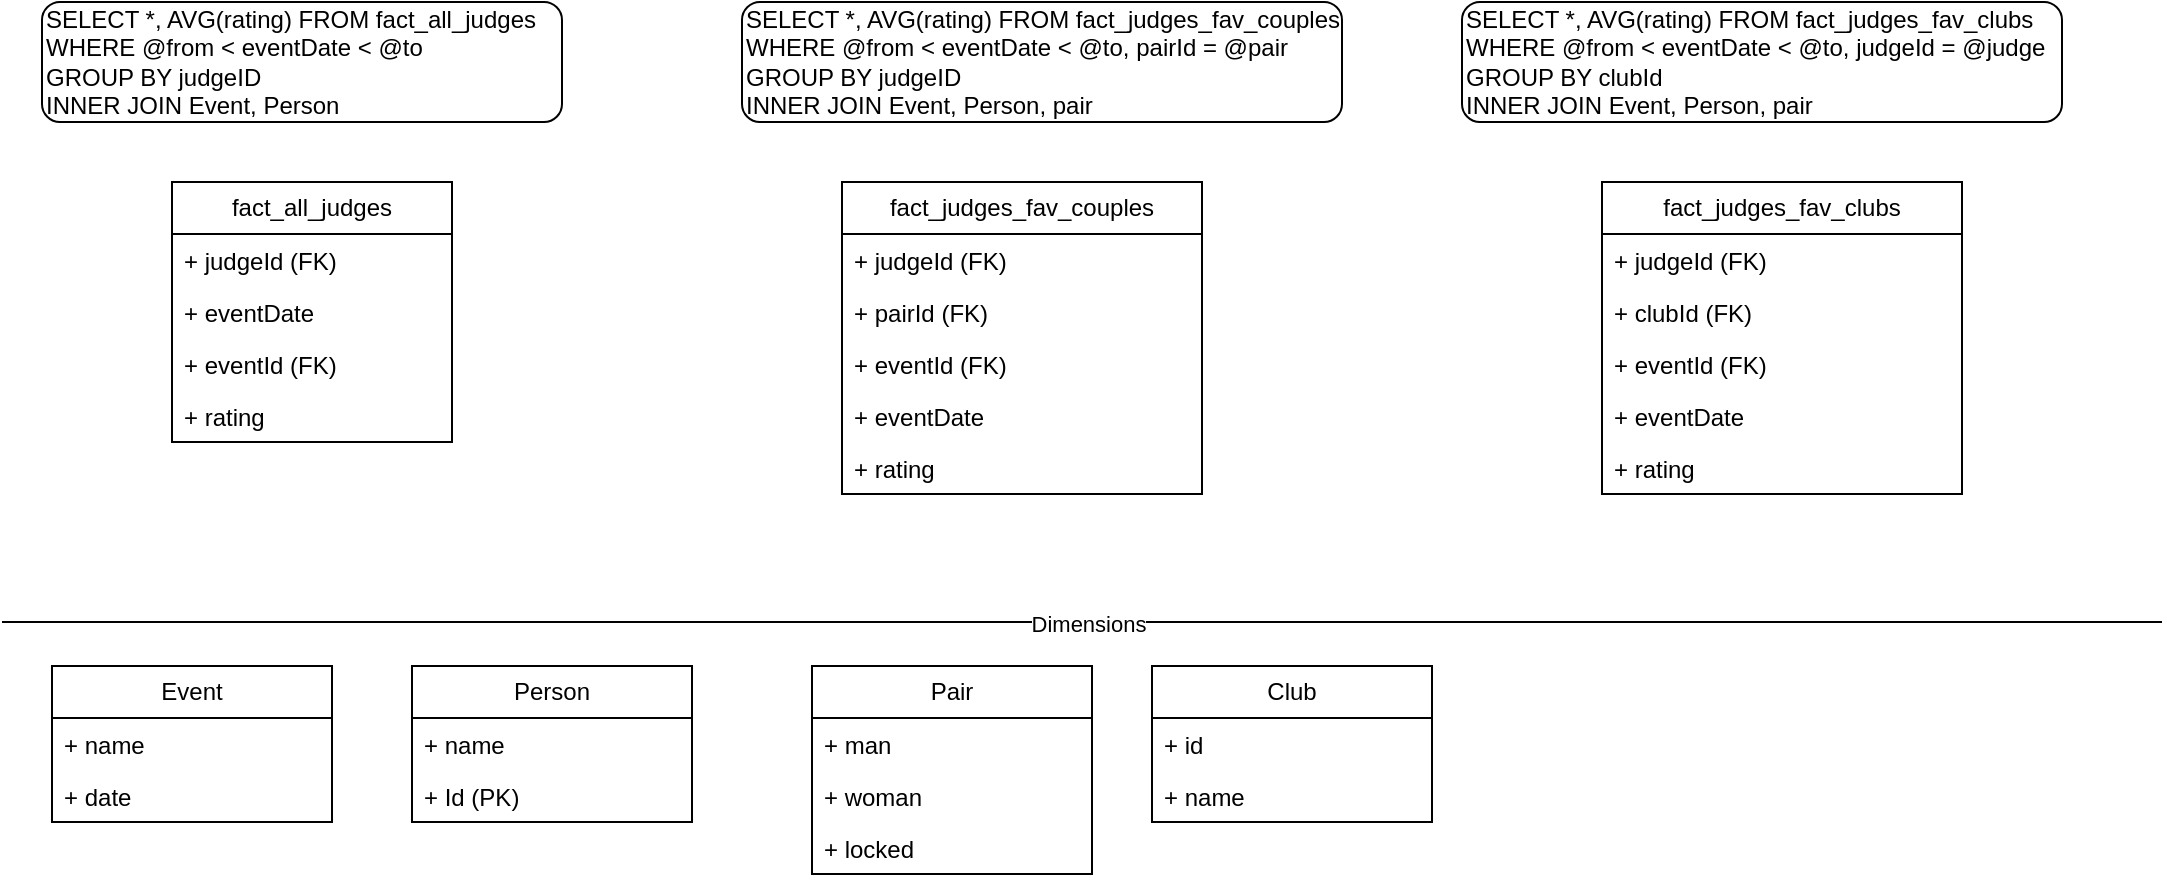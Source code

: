 <mxfile version="27.0.5">
  <diagram name="Page-1" id="D0pl79FA9ybvtwi86C7g">
    <mxGraphModel dx="570" dy="413" grid="1" gridSize="10" guides="1" tooltips="1" connect="1" arrows="1" fold="1" page="1" pageScale="1" pageWidth="850" pageHeight="1100" math="0" shadow="0">
      <root>
        <mxCell id="0" />
        <mxCell id="1" parent="0" />
        <mxCell id="2hkqWVggutcNHSD7GM5a-5" value="fact_all_judges" style="swimlane;fontStyle=0;childLayout=stackLayout;horizontal=1;startSize=26;fillColor=none;horizontalStack=0;resizeParent=1;resizeParentMax=0;resizeLast=0;collapsible=1;marginBottom=0;whiteSpace=wrap;html=1;" parent="1" vertex="1">
          <mxGeometry x="105" y="130" width="140" height="130" as="geometry">
            <mxRectangle x="340" y="30" width="100" height="30" as="alternateBounds" />
          </mxGeometry>
        </mxCell>
        <mxCell id="2hkqWVggutcNHSD7GM5a-17" value="+ judgeId (FK)" style="text;strokeColor=none;fillColor=none;align=left;verticalAlign=top;spacingLeft=4;spacingRight=4;overflow=hidden;rotatable=0;points=[[0,0.5],[1,0.5]];portConstraint=eastwest;whiteSpace=wrap;html=1;" parent="2hkqWVggutcNHSD7GM5a-5" vertex="1">
          <mxGeometry y="26" width="140" height="26" as="geometry" />
        </mxCell>
        <mxCell id="2hkqWVggutcNHSD7GM5a-11" value="+ eventDate" style="text;strokeColor=none;fillColor=none;align=left;verticalAlign=top;spacingLeft=4;spacingRight=4;overflow=hidden;rotatable=0;points=[[0,0.5],[1,0.5]];portConstraint=eastwest;whiteSpace=wrap;html=1;" parent="2hkqWVggutcNHSD7GM5a-5" vertex="1">
          <mxGeometry y="52" width="140" height="26" as="geometry" />
        </mxCell>
        <mxCell id="2hkqWVggutcNHSD7GM5a-18" value="+ eventId (FK)" style="text;strokeColor=none;fillColor=none;align=left;verticalAlign=top;spacingLeft=4;spacingRight=4;overflow=hidden;rotatable=0;points=[[0,0.5],[1,0.5]];portConstraint=eastwest;whiteSpace=wrap;html=1;" parent="2hkqWVggutcNHSD7GM5a-5" vertex="1">
          <mxGeometry y="78" width="140" height="26" as="geometry" />
        </mxCell>
        <mxCell id="2hkqWVggutcNHSD7GM5a-12" value="+ rating" style="text;strokeColor=none;fillColor=none;align=left;verticalAlign=top;spacingLeft=4;spacingRight=4;overflow=hidden;rotatable=0;points=[[0,0.5],[1,0.5]];portConstraint=eastwest;whiteSpace=wrap;html=1;" parent="2hkqWVggutcNHSD7GM5a-5" vertex="1">
          <mxGeometry y="104" width="140" height="26" as="geometry" />
        </mxCell>
        <mxCell id="2hkqWVggutcNHSD7GM5a-13" value="Person" style="swimlane;fontStyle=0;childLayout=stackLayout;horizontal=1;startSize=26;fillColor=none;horizontalStack=0;resizeParent=1;resizeParentMax=0;resizeLast=0;collapsible=1;marginBottom=0;whiteSpace=wrap;html=1;" parent="1" vertex="1">
          <mxGeometry x="225" y="372" width="140" height="78" as="geometry">
            <mxRectangle x="340" y="30" width="100" height="30" as="alternateBounds" />
          </mxGeometry>
        </mxCell>
        <mxCell id="2hkqWVggutcNHSD7GM5a-14" value="+ name" style="text;strokeColor=none;fillColor=none;align=left;verticalAlign=top;spacingLeft=4;spacingRight=4;overflow=hidden;rotatable=0;points=[[0,0.5],[1,0.5]];portConstraint=eastwest;whiteSpace=wrap;html=1;" parent="2hkqWVggutcNHSD7GM5a-13" vertex="1">
          <mxGeometry y="26" width="140" height="26" as="geometry" />
        </mxCell>
        <mxCell id="2hkqWVggutcNHSD7GM5a-16" value="+ Id (PK)" style="text;strokeColor=none;fillColor=none;align=left;verticalAlign=top;spacingLeft=4;spacingRight=4;overflow=hidden;rotatable=0;points=[[0,0.5],[1,0.5]];portConstraint=eastwest;whiteSpace=wrap;html=1;" parent="2hkqWVggutcNHSD7GM5a-13" vertex="1">
          <mxGeometry y="52" width="140" height="26" as="geometry" />
        </mxCell>
        <mxCell id="2hkqWVggutcNHSD7GM5a-19" value="Event" style="swimlane;fontStyle=0;childLayout=stackLayout;horizontal=1;startSize=26;fillColor=none;horizontalStack=0;resizeParent=1;resizeParentMax=0;resizeLast=0;collapsible=1;marginBottom=0;whiteSpace=wrap;html=1;" parent="1" vertex="1">
          <mxGeometry x="45" y="372" width="140" height="78" as="geometry">
            <mxRectangle x="340" y="30" width="100" height="30" as="alternateBounds" />
          </mxGeometry>
        </mxCell>
        <mxCell id="2hkqWVggutcNHSD7GM5a-20" value="+ name" style="text;strokeColor=none;fillColor=none;align=left;verticalAlign=top;spacingLeft=4;spacingRight=4;overflow=hidden;rotatable=0;points=[[0,0.5],[1,0.5]];portConstraint=eastwest;whiteSpace=wrap;html=1;" parent="2hkqWVggutcNHSD7GM5a-19" vertex="1">
          <mxGeometry y="26" width="140" height="26" as="geometry" />
        </mxCell>
        <mxCell id="2hkqWVggutcNHSD7GM5a-21" value="+ date" style="text;strokeColor=none;fillColor=none;align=left;verticalAlign=top;spacingLeft=4;spacingRight=4;overflow=hidden;rotatable=0;points=[[0,0.5],[1,0.5]];portConstraint=eastwest;whiteSpace=wrap;html=1;" parent="2hkqWVggutcNHSD7GM5a-19" vertex="1">
          <mxGeometry y="52" width="140" height="26" as="geometry" />
        </mxCell>
        <mxCell id="2hkqWVggutcNHSD7GM5a-22" value="fact_judges_fav_couples" style="swimlane;fontStyle=0;childLayout=stackLayout;horizontal=1;startSize=26;fillColor=none;horizontalStack=0;resizeParent=1;resizeParentMax=0;resizeLast=0;collapsible=1;marginBottom=0;whiteSpace=wrap;html=1;" parent="1" vertex="1">
          <mxGeometry x="440" y="130" width="180" height="156" as="geometry">
            <mxRectangle x="340" y="30" width="100" height="30" as="alternateBounds" />
          </mxGeometry>
        </mxCell>
        <mxCell id="2hkqWVggutcNHSD7GM5a-23" value="+ judgeId (FK)" style="text;strokeColor=none;fillColor=none;align=left;verticalAlign=top;spacingLeft=4;spacingRight=4;overflow=hidden;rotatable=0;points=[[0,0.5],[1,0.5]];portConstraint=eastwest;whiteSpace=wrap;html=1;" parent="2hkqWVggutcNHSD7GM5a-22" vertex="1">
          <mxGeometry y="26" width="180" height="26" as="geometry" />
        </mxCell>
        <mxCell id="2hkqWVggutcNHSD7GM5a-28" value="+ pairId (FK)" style="text;strokeColor=none;fillColor=none;align=left;verticalAlign=top;spacingLeft=4;spacingRight=4;overflow=hidden;rotatable=0;points=[[0,0.5],[1,0.5]];portConstraint=eastwest;whiteSpace=wrap;html=1;" parent="2hkqWVggutcNHSD7GM5a-22" vertex="1">
          <mxGeometry y="52" width="180" height="26" as="geometry" />
        </mxCell>
        <mxCell id="2hkqWVggutcNHSD7GM5a-29" value="+ eventId (FK)" style="text;strokeColor=none;fillColor=none;align=left;verticalAlign=top;spacingLeft=4;spacingRight=4;overflow=hidden;rotatable=0;points=[[0,0.5],[1,0.5]];portConstraint=eastwest;whiteSpace=wrap;html=1;" parent="2hkqWVggutcNHSD7GM5a-22" vertex="1">
          <mxGeometry y="78" width="180" height="26" as="geometry" />
        </mxCell>
        <mxCell id="2hkqWVggutcNHSD7GM5a-24" value="+ eventDate" style="text;strokeColor=none;fillColor=none;align=left;verticalAlign=top;spacingLeft=4;spacingRight=4;overflow=hidden;rotatable=0;points=[[0,0.5],[1,0.5]];portConstraint=eastwest;whiteSpace=wrap;html=1;" parent="2hkqWVggutcNHSD7GM5a-22" vertex="1">
          <mxGeometry y="104" width="180" height="26" as="geometry" />
        </mxCell>
        <mxCell id="2hkqWVggutcNHSD7GM5a-26" value="+ rating" style="text;strokeColor=none;fillColor=none;align=left;verticalAlign=top;spacingLeft=4;spacingRight=4;overflow=hidden;rotatable=0;points=[[0,0.5],[1,0.5]];portConstraint=eastwest;whiteSpace=wrap;html=1;" parent="2hkqWVggutcNHSD7GM5a-22" vertex="1">
          <mxGeometry y="130" width="180" height="26" as="geometry" />
        </mxCell>
        <mxCell id="2hkqWVggutcNHSD7GM5a-30" value="fact_judges_fav_clubs" style="swimlane;fontStyle=0;childLayout=stackLayout;horizontal=1;startSize=26;fillColor=none;horizontalStack=0;resizeParent=1;resizeParentMax=0;resizeLast=0;collapsible=1;marginBottom=0;whiteSpace=wrap;html=1;" parent="1" vertex="1">
          <mxGeometry x="820" y="130" width="180" height="156" as="geometry">
            <mxRectangle x="340" y="30" width="100" height="30" as="alternateBounds" />
          </mxGeometry>
        </mxCell>
        <mxCell id="2hkqWVggutcNHSD7GM5a-31" value="+ judgeId (FK)" style="text;strokeColor=none;fillColor=none;align=left;verticalAlign=top;spacingLeft=4;spacingRight=4;overflow=hidden;rotatable=0;points=[[0,0.5],[1,0.5]];portConstraint=eastwest;whiteSpace=wrap;html=1;" parent="2hkqWVggutcNHSD7GM5a-30" vertex="1">
          <mxGeometry y="26" width="180" height="26" as="geometry" />
        </mxCell>
        <mxCell id="2hkqWVggutcNHSD7GM5a-32" value="+ clubId (FK)" style="text;strokeColor=none;fillColor=none;align=left;verticalAlign=top;spacingLeft=4;spacingRight=4;overflow=hidden;rotatable=0;points=[[0,0.5],[1,0.5]];portConstraint=eastwest;whiteSpace=wrap;html=1;" parent="2hkqWVggutcNHSD7GM5a-30" vertex="1">
          <mxGeometry y="52" width="180" height="26" as="geometry" />
        </mxCell>
        <mxCell id="2hkqWVggutcNHSD7GM5a-33" value="+ eventId (FK)" style="text;strokeColor=none;fillColor=none;align=left;verticalAlign=top;spacingLeft=4;spacingRight=4;overflow=hidden;rotatable=0;points=[[0,0.5],[1,0.5]];portConstraint=eastwest;whiteSpace=wrap;html=1;" parent="2hkqWVggutcNHSD7GM5a-30" vertex="1">
          <mxGeometry y="78" width="180" height="26" as="geometry" />
        </mxCell>
        <mxCell id="2hkqWVggutcNHSD7GM5a-34" value="+ eventDate" style="text;strokeColor=none;fillColor=none;align=left;verticalAlign=top;spacingLeft=4;spacingRight=4;overflow=hidden;rotatable=0;points=[[0,0.5],[1,0.5]];portConstraint=eastwest;whiteSpace=wrap;html=1;" parent="2hkqWVggutcNHSD7GM5a-30" vertex="1">
          <mxGeometry y="104" width="180" height="26" as="geometry" />
        </mxCell>
        <mxCell id="2hkqWVggutcNHSD7GM5a-35" value="+ rating" style="text;strokeColor=none;fillColor=none;align=left;verticalAlign=top;spacingLeft=4;spacingRight=4;overflow=hidden;rotatable=0;points=[[0,0.5],[1,0.5]];portConstraint=eastwest;whiteSpace=wrap;html=1;" parent="2hkqWVggutcNHSD7GM5a-30" vertex="1">
          <mxGeometry y="130" width="180" height="26" as="geometry" />
        </mxCell>
        <mxCell id="2hkqWVggutcNHSD7GM5a-36" value="Pair" style="swimlane;fontStyle=0;childLayout=stackLayout;horizontal=1;startSize=26;fillColor=none;horizontalStack=0;resizeParent=1;resizeParentMax=0;resizeLast=0;collapsible=1;marginBottom=0;whiteSpace=wrap;html=1;" parent="1" vertex="1">
          <mxGeometry x="425" y="372" width="140" height="104" as="geometry">
            <mxRectangle x="340" y="30" width="100" height="30" as="alternateBounds" />
          </mxGeometry>
        </mxCell>
        <mxCell id="2hkqWVggutcNHSD7GM5a-37" value="+ man" style="text;strokeColor=none;fillColor=none;align=left;verticalAlign=top;spacingLeft=4;spacingRight=4;overflow=hidden;rotatable=0;points=[[0,0.5],[1,0.5]];portConstraint=eastwest;whiteSpace=wrap;html=1;" parent="2hkqWVggutcNHSD7GM5a-36" vertex="1">
          <mxGeometry y="26" width="140" height="26" as="geometry" />
        </mxCell>
        <mxCell id="2hkqWVggutcNHSD7GM5a-38" value="+ woman" style="text;strokeColor=none;fillColor=none;align=left;verticalAlign=top;spacingLeft=4;spacingRight=4;overflow=hidden;rotatable=0;points=[[0,0.5],[1,0.5]];portConstraint=eastwest;whiteSpace=wrap;html=1;" parent="2hkqWVggutcNHSD7GM5a-36" vertex="1">
          <mxGeometry y="52" width="140" height="26" as="geometry" />
        </mxCell>
        <mxCell id="2hkqWVggutcNHSD7GM5a-39" value="+ locked" style="text;strokeColor=none;fillColor=none;align=left;verticalAlign=top;spacingLeft=4;spacingRight=4;overflow=hidden;rotatable=0;points=[[0,0.5],[1,0.5]];portConstraint=eastwest;whiteSpace=wrap;html=1;" parent="2hkqWVggutcNHSD7GM5a-36" vertex="1">
          <mxGeometry y="78" width="140" height="26" as="geometry" />
        </mxCell>
        <mxCell id="2hkqWVggutcNHSD7GM5a-40" value="Club" style="swimlane;fontStyle=0;childLayout=stackLayout;horizontal=1;startSize=26;fillColor=none;horizontalStack=0;resizeParent=1;resizeParentMax=0;resizeLast=0;collapsible=1;marginBottom=0;whiteSpace=wrap;html=1;" parent="1" vertex="1">
          <mxGeometry x="595" y="372" width="140" height="78" as="geometry">
            <mxRectangle x="340" y="30" width="100" height="30" as="alternateBounds" />
          </mxGeometry>
        </mxCell>
        <mxCell id="2hkqWVggutcNHSD7GM5a-41" value="+ id" style="text;strokeColor=none;fillColor=none;align=left;verticalAlign=top;spacingLeft=4;spacingRight=4;overflow=hidden;rotatable=0;points=[[0,0.5],[1,0.5]];portConstraint=eastwest;whiteSpace=wrap;html=1;" parent="2hkqWVggutcNHSD7GM5a-40" vertex="1">
          <mxGeometry y="26" width="140" height="26" as="geometry" />
        </mxCell>
        <mxCell id="2hkqWVggutcNHSD7GM5a-42" value="+ name" style="text;strokeColor=none;fillColor=none;align=left;verticalAlign=top;spacingLeft=4;spacingRight=4;overflow=hidden;rotatable=0;points=[[0,0.5],[1,0.5]];portConstraint=eastwest;whiteSpace=wrap;html=1;" parent="2hkqWVggutcNHSD7GM5a-40" vertex="1">
          <mxGeometry y="52" width="140" height="26" as="geometry" />
        </mxCell>
        <mxCell id="cGPCJIQJI4udQdruZZip-2" value="SELECT *, AVG(rating) FROM fact_all_judges&lt;div&gt;WHERE @from &amp;lt; eventDate &amp;lt; @to&lt;br&gt;&lt;div&gt;GROUP BY judgeID&lt;br&gt;INNER JOIN Event, Person&lt;/div&gt;&lt;/div&gt;" style="rounded=1;whiteSpace=wrap;html=1;align=left;" vertex="1" parent="1">
          <mxGeometry x="40" y="40" width="260" height="60" as="geometry" />
        </mxCell>
        <mxCell id="cGPCJIQJI4udQdruZZip-4" value="SELECT *, AVG(rating) FROM fact_judges_fav_couples&lt;div&gt;WHERE @from &amp;lt; eventDate &amp;lt; @to, pairId = @pair&lt;br&gt;&lt;div&gt;GROUP BY judgeID&lt;/div&gt;&lt;div&gt;INNER JOIN Event, Person, pair&lt;/div&gt;&lt;/div&gt;" style="rounded=1;whiteSpace=wrap;html=1;align=left;" vertex="1" parent="1">
          <mxGeometry x="390" y="40" width="300" height="60" as="geometry" />
        </mxCell>
        <mxCell id="cGPCJIQJI4udQdruZZip-5" value="" style="endArrow=none;html=1;rounded=0;" edge="1" parent="1">
          <mxGeometry width="50" height="50" relative="1" as="geometry">
            <mxPoint x="20" y="350" as="sourcePoint" />
            <mxPoint x="1100" y="350" as="targetPoint" />
          </mxGeometry>
        </mxCell>
        <mxCell id="cGPCJIQJI4udQdruZZip-6" value="Dimensions" style="edgeLabel;html=1;align=center;verticalAlign=middle;resizable=0;points=[];" vertex="1" connectable="0" parent="cGPCJIQJI4udQdruZZip-5">
          <mxGeometry x="0.006" y="-1" relative="1" as="geometry">
            <mxPoint as="offset" />
          </mxGeometry>
        </mxCell>
        <mxCell id="cGPCJIQJI4udQdruZZip-8" value="SELECT *, AVG(rating) FROM fact_judges_fav_clubs&lt;div&gt;WHERE @from &amp;lt; eventDate &amp;lt; @to, judgeId = @judge&lt;br&gt;&lt;div&gt;GROUP BY clubId&lt;br&gt;INNER JOIN Event, Person, pair&lt;/div&gt;&lt;/div&gt;" style="rounded=1;whiteSpace=wrap;html=1;align=left;" vertex="1" parent="1">
          <mxGeometry x="750" y="40" width="300" height="60" as="geometry" />
        </mxCell>
      </root>
    </mxGraphModel>
  </diagram>
</mxfile>
